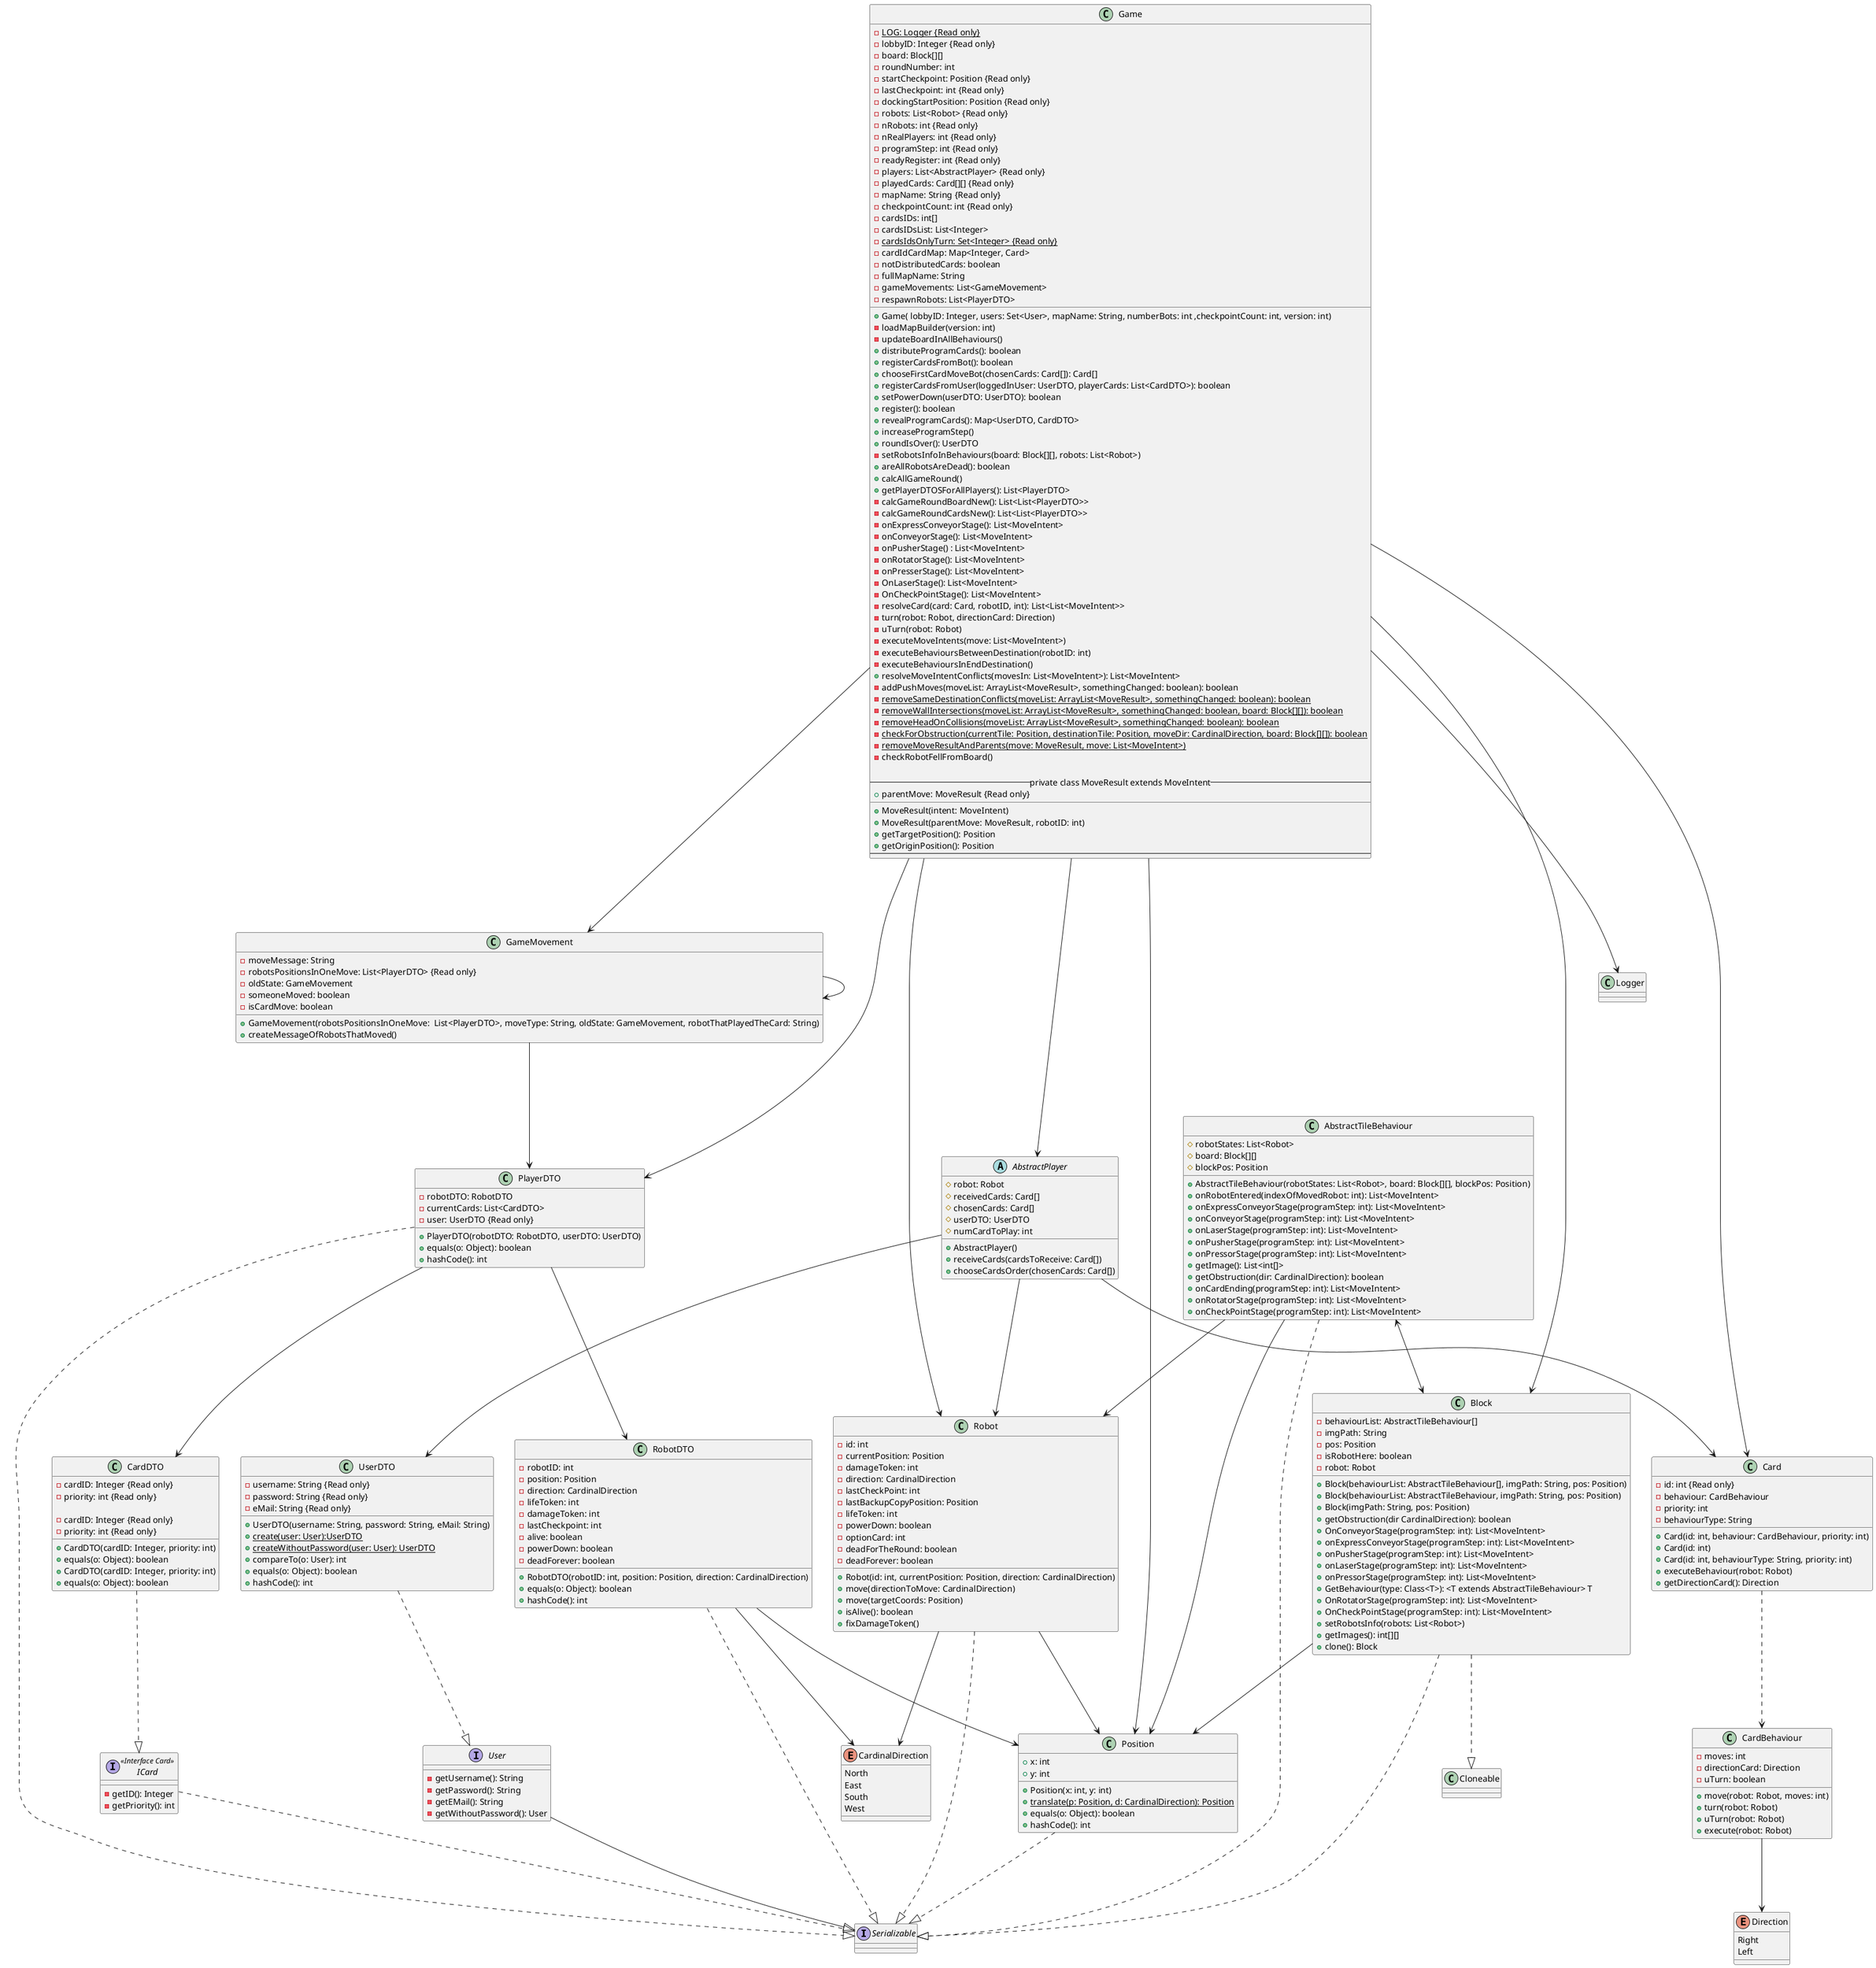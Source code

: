 @startuml
interface Serializable
interface User
interface ICard <<Interface Card>>

Game ---> Logger
Game ---> Block
Game ---> Position
Game ---> Robot
Game ---> Card
Game ---> GameMovement
Game ---> PlayerDTO
Game ---> AbstractPlayer

AbstractPlayer ---> Robot
AbstractPlayer ---> Card
AbstractPlayer ---> UserDTO

UserDTO ...|> User

Card -.-> CardBehaviour

CardBehaviour ---> Direction

GameMovement ---> PlayerDTO
GameMovement ---> GameMovement

PlayerDTO ...|> Serializable
PlayerDTO ---> RobotDTO
PlayerDTO ---> CardDTO

CardDTO ...|> ICard

RobotDTO ...|> Serializable
RobotDTO ---> Position
RobotDTO ---> CardinalDirection

Block ...|> Serializable
Block ...|> Cloneable
Block ---> Position

AbstractTileBehaviour ...|> Serializable
AbstractTileBehaviour ---> Robot
AbstractTileBehaviour <---> Block
AbstractTileBehaviour ---> Position

Position ...|> Serializable

Robot ...|> Serializable
Robot ---> Position
Robot ---> CardinalDirection

ICard ...|> Serializable

User ---|> Serializable

interface User{
    - getUsername(): String
    - getPassword(): String
    - getEMail(): String
    - getWithoutPassword(): User
}
interface ICard{
    - getID(): Integer
    - getPriority(): int
}
class CardDTO{
    - cardID: Integer {Read only}
    - priority: int {Read only}

    + CardDTO(cardID: Integer, priority: int)
    + equals(o: Object): boolean
}
class Robot{
    - id: int
    - currentPosition: Position
    - damageToken: int
    - direction: CardinalDirection
    - lastCheckPoint: int
    - lastBackupCopyPosition: Position
    - lifeToken: int
    - powerDown: boolean
    - optionCard: int
    - deadForTheRound: boolean
    - deadForever: boolean

    + Robot(id: int, currentPosition: Position, direction: CardinalDirection)
    + move(directionToMove: CardinalDirection)
    + move(targetCoords: Position)
    + isAlive(): boolean
    + fixDamageToken()
}
class Position{
    + x: int
    + y: int

    + Position(x: int, y: int)
    + {static} translate(p: Position, d: CardinalDirection): Position
    + equals(o: Object): boolean
    + hashCode(): int
}
class AbstractTileBehaviour{
    # robotStates: List<Robot>
    # board: Block[][]
    # blockPos: Position

    + AbstractTileBehaviour(robotStates: List<Robot>, board: Block[][], blockPos: Position)
    + onRobotEntered(indexOfMovedRobot: int): List<MoveIntent>
    + onExpressConveyorStage(programStep: int): List<MoveIntent>
    + onConveyorStage(programStep: int): List<MoveIntent>
    + onLaserStage(programStep: int): List<MoveIntent>
    + onPusherStage(programStep: int): List<MoveIntent>
    + onPressorStage(programStep: int): List<MoveIntent>
    + getImage(): List<int[]>
    + getObstruction(dir: CardinalDirection): boolean
    + onCardEnding(programStep: int): List<MoveIntent>
    + onRotatorStage(programStep: int): List<MoveIntent>
    + onCheckPointStage(programStep: int): List<MoveIntent>
}
class Block{
    - behaviourList: AbstractTileBehaviour[]
    - imgPath: String
    - pos: Position
    - isRobotHere: boolean
    - robot: Robot

    + Block(behaviourList: AbstractTileBehaviour[], imgPath: String, pos: Position)
    + Block(behaviourList: AbstractTileBehaviour, imgPath: String, pos: Position)
    + Block(imgPath: String, pos: Position)
    + getObstruction(dir CardinalDirection): boolean
    + OnConveyorStage(programStep: int): List<MoveIntent>
    + onExpressConveyorStage(programStep: int): List<MoveIntent>
    + onPusherStage(programStep: int): List<MoveIntent>
    + onLaserStage(programStep: int): List<MoveIntent>
    + onPressorStage(programStep: int): List<MoveIntent>
    + GetBehaviour(type: Class<T>): <T extends AbstractTileBehaviour> T
    + OnRotatorStage(programStep: int): List<MoveIntent>
    + OnCheckPointStage(programStep: int): List<MoveIntent>
    + setRobotsInfo(robots: List<Robot>)
    + getImages(): int[][]
    + clone(): Block
}
enum CardinalDirection{
    North
    East
    South
    West
}
class RobotDTO{
    - robotID: int
    - position: Position
    - direction: CardinalDirection
    - lifeToken: int
    - damageToken: int
    - lastCheckpoint: int
    - alive: boolean
    - powerDown: boolean
    - deadForever: boolean

    + RobotDTO(robotID: int, position: Position, direction: CardinalDirection)
    + equals(o: Object): boolean
    + hashCode(): int

}
class CardDTO{
    - cardID: Integer {Read only}
    - priority: int {Read only}

    + CardDTO(cardID: Integer, priority: int)
    + equals(o: Object): boolean
}
class PlayerDTO{
    - robotDTO: RobotDTO
    - currentCards: List<CardDTO>
    - user: UserDTO {Read only}

    + PlayerDTO(robotDTO: RobotDTO, userDTO: UserDTO)
    + equals(o: Object): boolean
    + hashCode(): int
}
class GameMovement{
    - moveMessage: String
    - robotsPositionsInOneMove: List<PlayerDTO> {Read only}
    - oldState: GameMovement
    - someoneMoved: boolean
    - isCardMove: boolean

    + GameMovement(robotsPositionsInOneMove:  List<PlayerDTO>, moveType: String, oldState: GameMovement, robotThatPlayedTheCard: String)
    + createMessageOfRobotsThatMoved()

}
enum Direction{
Right
Left
}
class CardBehaviour{
    - moves: int
    - directionCard: Direction
    - uTurn: boolean

    + move(robot: Robot, moves: int)
    + turn(robot: Robot)
    + uTurn(robot: Robot)
    + execute(robot: Robot)
}
class Card{
    - id: int {Read only}
    - behaviour: CardBehaviour
    - priority: int
    - behaviourType: String

    + Card(id: int, behaviour: CardBehaviour, priority: int)
    + Card(id: int)
    + Card(id: int, behaviourType: String, priority: int)
    + executeBehaviour(robot: Robot)
    + getDirectionCard(): Direction

}
class UserDTO{
    - username: String {Read only}
    - password: String {Read only}
    - eMail: String {Read only}

    + UserDTO(username: String, password: String, eMail: String)
    + {static} create(user: User):UserDTO
    + {static} createWithoutPassword(user: User): UserDTO
    + compareTo(o: User): int
    + equals(o: Object): boolean
    + hashCode(): int
}
abstract class AbstractPlayer{
    # robot: Robot
    # receivedCards: Card[]
    # chosenCards: Card[]
    # userDTO: UserDTO
    # numCardToPlay: int

    + AbstractPlayer()
    + receiveCards(cardsToReceive: Card[])
    + chooseCardsOrder(chosenCards: Card[])
}
class Game {
    - {static} LOG: Logger {Read only}
    - lobbyID: Integer {Read only}
    - board: Block[][]
    - roundNumber: int
    - startCheckpoint: Position {Read only}
    - lastCheckpoint: int {Read only}
    - dockingStartPosition: Position {Read only}
    - robots: List<Robot> {Read only}
    - nRobots: int {Read only}
    - nRealPlayers: int {Read only}
    - programStep: int {Read only}
    - readyRegister: int {Read only}
    - players: List<AbstractPlayer> {Read only}
    - playedCards: Card[][] {Read only}
    - mapName: String {Read only}
    - checkpointCount: int {Read only}
    - cardsIDs: int[]
    - cardsIDsList: List<Integer>
    - {static} cardsIdsOnlyTurn: Set<Integer> {Read only}
    - cardIdCardMap: Map<Integer, Card>
    - notDistributedCards: boolean
    - fullMapName: String
    - gameMovements: List<GameMovement>
    - respawnRobots: List<PlayerDTO>
__
    + Game( lobbyID: Integer, users: Set<User>, mapName: String, numberBots: int ,checkpointCount: int, version: int)
    - loadMapBuilder(version: int)
    - updateBoardInAllBehaviours()
    + distributeProgramCards(): boolean
    + registerCardsFromBot(): boolean
    + chooseFirstCardMoveBot(chosenCards: Card[]): Card[]
    + registerCardsFromUser(loggedInUser: UserDTO, playerCards: List<CardDTO>): boolean
    + setPowerDown(userDTO: UserDTO): boolean
    + register(): boolean
    + revealProgramCards(): Map<UserDTO, CardDTO>
    + increaseProgramStep()
    + roundIsOver(): UserDTO
    - setRobotsInfoInBehaviours(board: Block[][], robots: List<Robot>)
    + areAllRobotsAreDead(): boolean
    + calcAllGameRound()
    + getPlayerDTOSForAllPlayers(): List<PlayerDTO>
    - calcGameRoundBoardNew(): List<List<PlayerDTO>>
    - calcGameRoundCardsNew(): List<List<PlayerDTO>>
    - onExpressConveyorStage(): List<MoveIntent>
    - onConveyorStage(): List<MoveIntent>
    - onPusherStage() : List<MoveIntent>
    - onRotatorStage(): List<MoveIntent>
    - onPresserStage(): List<MoveIntent>
    - OnLaserStage(): List<MoveIntent>
    - OnCheckPointStage(): List<MoveIntent>
    - resolveCard(card: Card, robotID, int): List<List<MoveIntent>>
    - turn(robot: Robot, directionCard: Direction)
    - uTurn(robot: Robot)
    - executeMoveIntents(move: List<MoveIntent>)
    - executeBehavioursBetweenDestination(robotID: int)
    - executeBehavioursInEndDestination()
    + resolveMoveIntentConflicts(movesIn: List<MoveIntent>): List<MoveIntent>
    - addPushMoves(moveList: ArrayList<MoveResult>, somethingChanged: boolean): boolean
    - {static} removeSameDestinationConflicts(moveList: ArrayList<MoveResult>, somethingChanged: boolean): boolean
    - {static} removeWallIntersections(moveList: ArrayList<MoveResult>, somethingChanged: boolean, board: Block[][]): boolean
    - {static} removeHeadOnCollisions(moveList: ArrayList<MoveResult>, somethingChanged: boolean): boolean
    - {static} checkForObstruction(currentTile: Position, destinationTile: Position, moveDir: CardinalDirection, board: Block[][]): boolean
    - {static} removeMoveResultAndParents(move: MoveResult, move: List<MoveIntent>)
    - checkRobotFellFromBoard()

    --private class MoveResult extends MoveIntent--
    + parentMove: MoveResult {Read only}
__
    + MoveResult(intent: MoveIntent)
    + MoveResult(parentMove: MoveResult, robotID: int)
    + getTargetPosition(): Position
    + getOriginPosition(): Position
--
}

@enduml
